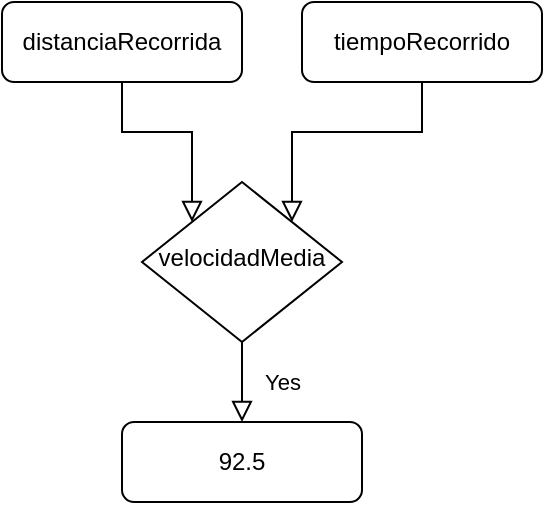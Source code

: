 <mxfile version="16.5.6" type="device"><diagram id="C5RBs43oDa-KdzZeNtuy" name="Page-1"><mxGraphModel dx="1038" dy="585" grid="1" gridSize="10" guides="1" tooltips="1" connect="1" arrows="1" fold="1" page="1" pageScale="1" pageWidth="827" pageHeight="1169" math="0" shadow="0"><root><mxCell id="WIyWlLk6GJQsqaUBKTNV-0"/><mxCell id="WIyWlLk6GJQsqaUBKTNV-1" parent="WIyWlLk6GJQsqaUBKTNV-0"/><mxCell id="V0JUOdi6DmrqIakSNVyS-0" value="" style="rounded=0;html=1;jettySize=auto;orthogonalLoop=1;fontSize=11;endArrow=block;endFill=0;endSize=8;strokeWidth=1;shadow=0;labelBackgroundColor=none;edgeStyle=orthogonalEdgeStyle;entryX=0;entryY=0;entryDx=0;entryDy=0;" edge="1" parent="WIyWlLk6GJQsqaUBKTNV-1" source="V0JUOdi6DmrqIakSNVyS-1" target="V0JUOdi6DmrqIakSNVyS-3"><mxGeometry relative="1" as="geometry"/></mxCell><mxCell id="V0JUOdi6DmrqIakSNVyS-1" value="&lt;span style=&quot;text-align: left&quot;&gt;distanciaRecorrida&lt;/span&gt;" style="rounded=1;whiteSpace=wrap;html=1;fontSize=12;glass=0;strokeWidth=1;shadow=0;" vertex="1" parent="WIyWlLk6GJQsqaUBKTNV-1"><mxGeometry x="100" y="80" width="120" height="40" as="geometry"/></mxCell><mxCell id="V0JUOdi6DmrqIakSNVyS-2" value="Yes" style="rounded=0;html=1;jettySize=auto;orthogonalLoop=1;fontSize=11;endArrow=block;endFill=0;endSize=8;strokeWidth=1;shadow=0;labelBackgroundColor=none;edgeStyle=orthogonalEdgeStyle;" edge="1" parent="WIyWlLk6GJQsqaUBKTNV-1" source="V0JUOdi6DmrqIakSNVyS-3"><mxGeometry y="20" relative="1" as="geometry"><mxPoint as="offset"/><mxPoint x="220" y="290" as="targetPoint"/></mxGeometry></mxCell><mxCell id="V0JUOdi6DmrqIakSNVyS-3" value="&lt;span style=&quot;text-align: left&quot;&gt;velocidadMedia&lt;/span&gt;" style="rhombus;whiteSpace=wrap;html=1;shadow=0;fontFamily=Helvetica;fontSize=12;align=center;strokeWidth=1;spacing=6;spacingTop=-4;" vertex="1" parent="WIyWlLk6GJQsqaUBKTNV-1"><mxGeometry x="170" y="170" width="100" height="80" as="geometry"/></mxCell><mxCell id="V0JUOdi6DmrqIakSNVyS-4" value="&lt;span style=&quot;text-align: left&quot;&gt;tiempoRecorrido&lt;/span&gt;" style="rounded=1;whiteSpace=wrap;html=1;fontSize=12;glass=0;strokeWidth=1;shadow=0;" vertex="1" parent="WIyWlLk6GJQsqaUBKTNV-1"><mxGeometry x="250" y="80" width="120" height="40" as="geometry"/></mxCell><mxCell id="V0JUOdi6DmrqIakSNVyS-5" value="92.5" style="rounded=1;whiteSpace=wrap;html=1;fontSize=12;glass=0;strokeWidth=1;shadow=0;" vertex="1" parent="WIyWlLk6GJQsqaUBKTNV-1"><mxGeometry x="160" y="290" width="120" height="40" as="geometry"/></mxCell><mxCell id="V0JUOdi6DmrqIakSNVyS-6" value="" style="rounded=0;html=1;jettySize=auto;orthogonalLoop=1;fontSize=11;endArrow=block;endFill=0;endSize=8;strokeWidth=1;shadow=0;labelBackgroundColor=none;edgeStyle=orthogonalEdgeStyle;entryX=1;entryY=0;entryDx=0;entryDy=0;exitX=0.5;exitY=1;exitDx=0;exitDy=0;" edge="1" parent="WIyWlLk6GJQsqaUBKTNV-1" source="V0JUOdi6DmrqIakSNVyS-4" target="V0JUOdi6DmrqIakSNVyS-3"><mxGeometry relative="1" as="geometry"><mxPoint x="310" y="150" as="sourcePoint"/><mxPoint x="345" y="220" as="targetPoint"/></mxGeometry></mxCell></root></mxGraphModel></diagram></mxfile>